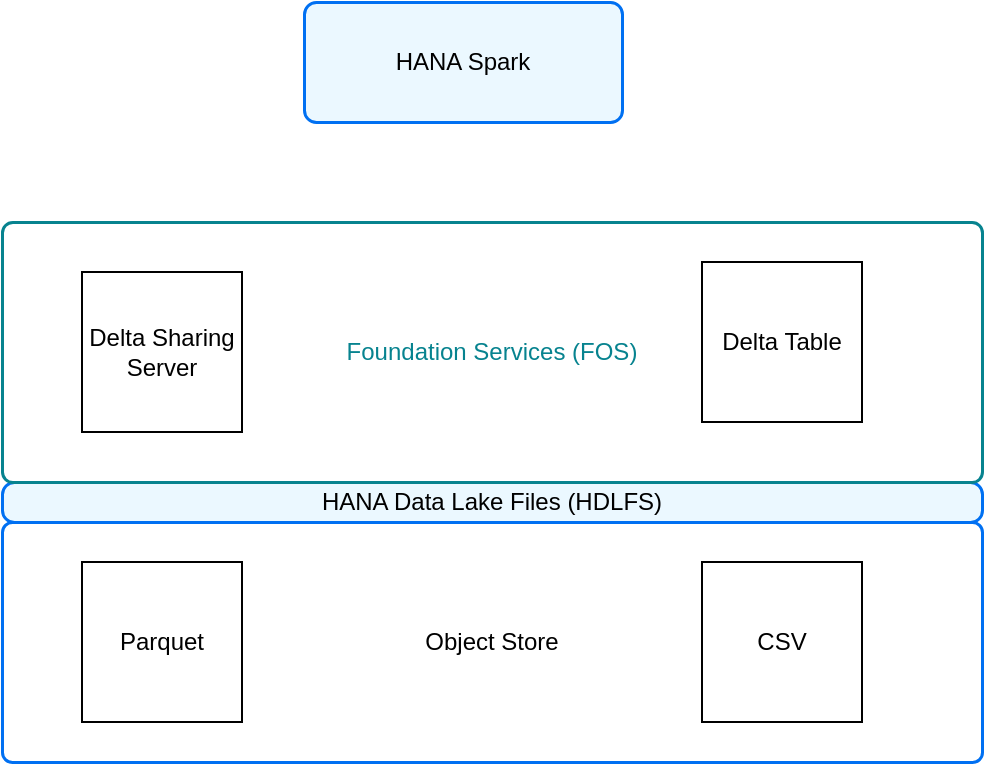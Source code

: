 <mxfile version="26.0.16">
  <diagram name="Page-1" id="ZAMuLeqdEtttvaF1BXKb">
    <mxGraphModel dx="1426" dy="739" grid="1" gridSize="10" guides="1" tooltips="1" connect="1" arrows="1" fold="1" page="1" pageScale="1" pageWidth="827" pageHeight="1169" math="0" shadow="0">
      <root>
        <mxCell id="0" />
        <mxCell id="1" parent="0" />
        <mxCell id="o1JF2bDSxENejQ3DdPRW-1" value="HANA Data Lake Files (HDLFS)" style="rounded=1;whiteSpace=wrap;html=1;strokeColor=#0070F2;fillColor=#EBF8FF;arcSize=12;absoluteArcSize=1;imageWidth=64;imageHeight=64;strokeWidth=1.5;" vertex="1" parent="1">
          <mxGeometry x="90" y="610" width="490" height="20" as="geometry" />
        </mxCell>
        <mxCell id="o1JF2bDSxENejQ3DdPRW-2" value="Object Store" style="rounded=1;whiteSpace=wrap;html=1;strokeColor=#0070F2;strokeWidth=1.5;arcSize=10;fillColor=#FFFFFF;perimeterSpacing=0;absoluteArcSize=1;" vertex="1" parent="1">
          <mxGeometry x="90" y="630" width="490" height="120" as="geometry" />
        </mxCell>
        <mxCell id="o1JF2bDSxENejQ3DdPRW-3" value="&lt;span style=&quot;font-weight: normal;&quot;&gt;Foundation Services (FOS)&lt;/span&gt;" style="rounded=1;whiteSpace=wrap;html=1;strokeWidth=1.5;strokeColor=#07838F;fontColor=#07838F;fontStyle=1;arcSize=4;" vertex="1" parent="1">
          <mxGeometry x="90" y="480" width="490" height="130" as="geometry" />
        </mxCell>
        <mxCell id="o1JF2bDSxENejQ3DdPRW-4" value="HANA Spark" style="rounded=1;whiteSpace=wrap;html=1;strokeColor=#0070F2;fillColor=#EBF8FF;arcSize=12;absoluteArcSize=1;imageWidth=64;imageHeight=64;strokeWidth=1.5;" vertex="1" parent="1">
          <mxGeometry x="241" y="370" width="159" height="60" as="geometry" />
        </mxCell>
        <mxCell id="o1JF2bDSxENejQ3DdPRW-6" value="&lt;div&gt;Delta Sharing&lt;/div&gt;&lt;div&gt;Server&lt;/div&gt;" style="whiteSpace=wrap;html=1;aspect=fixed;" vertex="1" parent="1">
          <mxGeometry x="130" y="505" width="80" height="80" as="geometry" />
        </mxCell>
        <mxCell id="o1JF2bDSxENejQ3DdPRW-7" style="edgeStyle=orthogonalEdgeStyle;rounded=0;orthogonalLoop=1;jettySize=auto;html=1;exitX=0.5;exitY=1;exitDx=0;exitDy=0;" edge="1" parent="1" source="o1JF2bDSxENejQ3DdPRW-2" target="o1JF2bDSxENejQ3DdPRW-2">
          <mxGeometry relative="1" as="geometry" />
        </mxCell>
        <mxCell id="o1JF2bDSxENejQ3DdPRW-8" value="&lt;div&gt;Parquet&lt;/div&gt;" style="whiteSpace=wrap;html=1;aspect=fixed;" vertex="1" parent="1">
          <mxGeometry x="130" y="650" width="80" height="80" as="geometry" />
        </mxCell>
        <mxCell id="o1JF2bDSxENejQ3DdPRW-9" value="&lt;div&gt;CSV&lt;/div&gt;" style="whiteSpace=wrap;html=1;aspect=fixed;" vertex="1" parent="1">
          <mxGeometry x="440" y="650" width="80" height="80" as="geometry" />
        </mxCell>
        <mxCell id="o1JF2bDSxENejQ3DdPRW-11" value="&lt;div&gt;Delta Table&lt;/div&gt;" style="whiteSpace=wrap;html=1;aspect=fixed;" vertex="1" parent="1">
          <mxGeometry x="440" y="500" width="80" height="80" as="geometry" />
        </mxCell>
      </root>
    </mxGraphModel>
  </diagram>
</mxfile>
